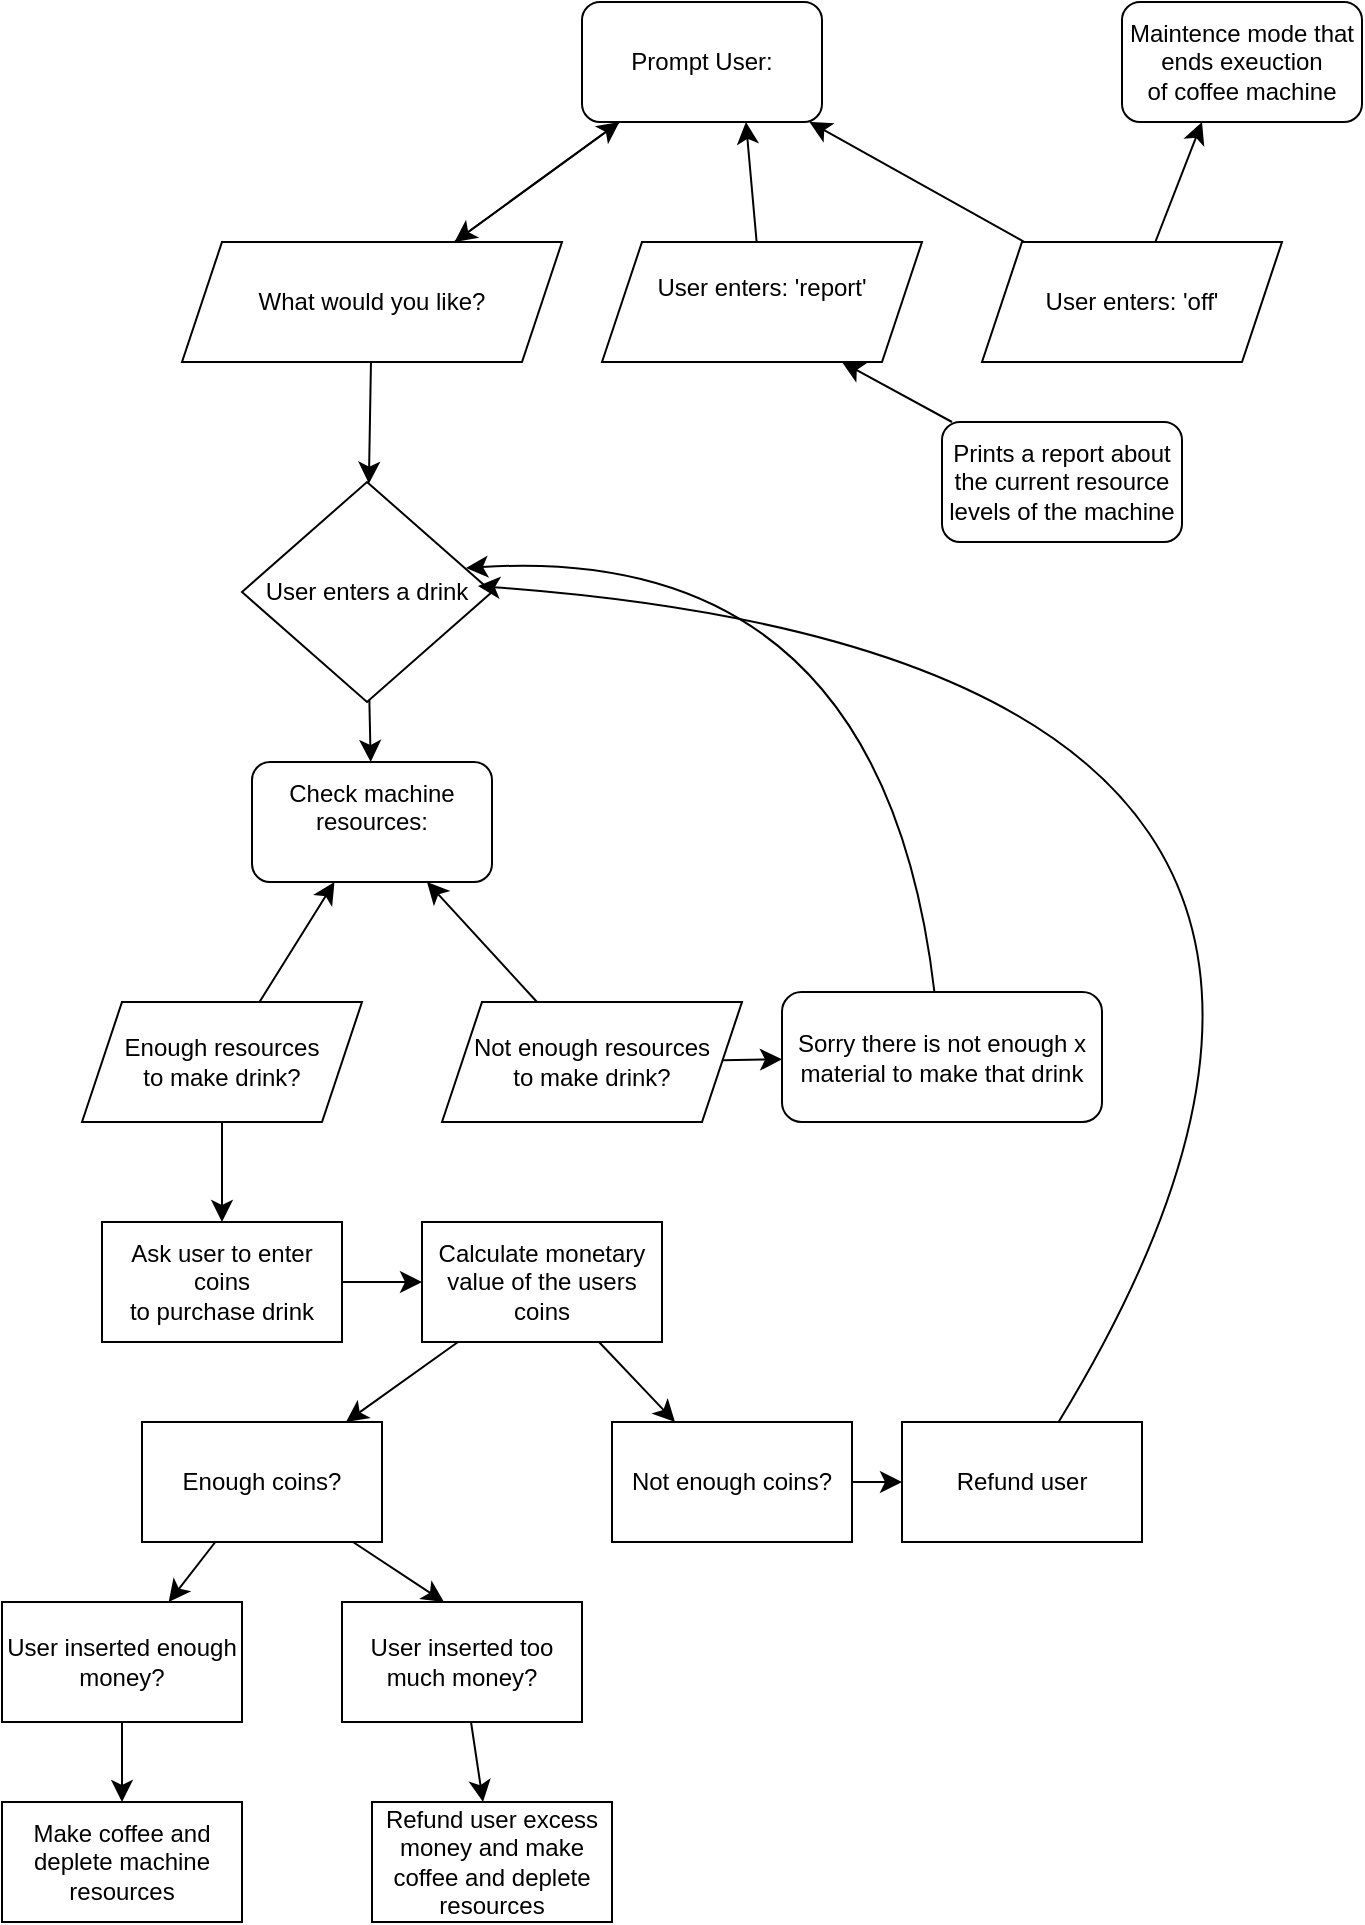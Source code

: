 <mxfile version="27.0.1">
  <diagram name="Page-1" id="nGoVxr1ijwMCYuzCthnh">
    <mxGraphModel dx="931" dy="1273" grid="1" gridSize="10" guides="1" tooltips="1" connect="1" arrows="1" fold="1" page="1" pageScale="1" pageWidth="850" pageHeight="1100" math="0" shadow="0">
      <root>
        <mxCell id="0" />
        <mxCell id="1" parent="0" />
        <mxCell id="sNFZiSl1XPzose1U_CJ6-5" value="" style="edgeStyle=none;curved=1;rounded=0;orthogonalLoop=1;jettySize=auto;html=1;fontSize=12;startSize=8;endSize=8;" edge="1" parent="1" source="NCllpPrKkhF6VFkXS9k5-2" target="sNFZiSl1XPzose1U_CJ6-2">
          <mxGeometry relative="1" as="geometry" />
        </mxCell>
        <mxCell id="NCllpPrKkhF6VFkXS9k5-2" value="&lt;div&gt;Prompt User:&lt;/div&gt;" style="rounded=1;whiteSpace=wrap;html=1;" parent="1" vertex="1">
          <mxGeometry x="350" y="90" width="120" height="60" as="geometry" />
        </mxCell>
        <mxCell id="sNFZiSl1XPzose1U_CJ6-3" value="" style="edgeStyle=none;curved=1;rounded=0;orthogonalLoop=1;jettySize=auto;html=1;fontSize=12;startSize=8;endSize=8;" edge="1" parent="1" source="sNFZiSl1XPzose1U_CJ6-2" target="NCllpPrKkhF6VFkXS9k5-2">
          <mxGeometry relative="1" as="geometry" />
        </mxCell>
        <mxCell id="sNFZiSl1XPzose1U_CJ6-17" value="" style="edgeStyle=none;curved=1;rounded=0;orthogonalLoop=1;jettySize=auto;html=1;fontSize=12;startSize=8;endSize=8;" edge="1" parent="1" source="sNFZiSl1XPzose1U_CJ6-2" target="sNFZiSl1XPzose1U_CJ6-16">
          <mxGeometry relative="1" as="geometry" />
        </mxCell>
        <mxCell id="sNFZiSl1XPzose1U_CJ6-2" value="What would you like?" style="shape=parallelogram;perimeter=parallelogramPerimeter;whiteSpace=wrap;html=1;fixedSize=1;" vertex="1" parent="1">
          <mxGeometry x="150" y="210" width="190" height="60" as="geometry" />
        </mxCell>
        <mxCell id="sNFZiSl1XPzose1U_CJ6-7" style="edgeStyle=none;curved=1;rounded=0;orthogonalLoop=1;jettySize=auto;html=1;fontSize=12;startSize=8;endSize=8;" edge="1" parent="1" source="sNFZiSl1XPzose1U_CJ6-6" target="NCllpPrKkhF6VFkXS9k5-2">
          <mxGeometry relative="1" as="geometry" />
        </mxCell>
        <mxCell id="sNFZiSl1XPzose1U_CJ6-8" style="edgeStyle=none;curved=1;rounded=0;orthogonalLoop=1;jettySize=auto;html=1;fontSize=12;startSize=8;endSize=8;" edge="1" parent="1" source="sNFZiSl1XPzose1U_CJ6-6">
          <mxGeometry relative="1" as="geometry">
            <mxPoint x="660" y="150" as="targetPoint" />
          </mxGeometry>
        </mxCell>
        <mxCell id="sNFZiSl1XPzose1U_CJ6-6" value="User enters: &#39;off&#39;" style="shape=parallelogram;perimeter=parallelogramPerimeter;whiteSpace=wrap;html=1;fixedSize=1;" vertex="1" parent="1">
          <mxGeometry x="550" y="210" width="150" height="60" as="geometry" />
        </mxCell>
        <mxCell id="sNFZiSl1XPzose1U_CJ6-9" value="&lt;div&gt;Maintence mode that &lt;br&gt;&lt;/div&gt;&lt;div&gt;ends exeuction&lt;/div&gt;&lt;div&gt;of coffee machine&lt;/div&gt;" style="rounded=1;whiteSpace=wrap;html=1;" vertex="1" parent="1">
          <mxGeometry x="620" y="90" width="120" height="60" as="geometry" />
        </mxCell>
        <mxCell id="sNFZiSl1XPzose1U_CJ6-12" value="&lt;div&gt;User enters: &#39;report&#39;&lt;/div&gt;&lt;div&gt;&lt;br&gt;&lt;/div&gt;" style="shape=parallelogram;perimeter=parallelogramPerimeter;whiteSpace=wrap;html=1;fixedSize=1;" vertex="1" parent="1">
          <mxGeometry x="360" y="210" width="160" height="60" as="geometry" />
        </mxCell>
        <mxCell id="sNFZiSl1XPzose1U_CJ6-13" style="edgeStyle=none;curved=1;rounded=0;orthogonalLoop=1;jettySize=auto;html=1;entryX=0.683;entryY=1;entryDx=0;entryDy=0;entryPerimeter=0;fontSize=12;startSize=8;endSize=8;" edge="1" parent="1" source="sNFZiSl1XPzose1U_CJ6-12" target="NCllpPrKkhF6VFkXS9k5-2">
          <mxGeometry relative="1" as="geometry" />
        </mxCell>
        <mxCell id="sNFZiSl1XPzose1U_CJ6-15" style="edgeStyle=none;curved=1;rounded=0;orthogonalLoop=1;jettySize=auto;html=1;entryX=0.75;entryY=1;entryDx=0;entryDy=0;fontSize=12;startSize=8;endSize=8;" edge="1" parent="1" source="sNFZiSl1XPzose1U_CJ6-14" target="sNFZiSl1XPzose1U_CJ6-12">
          <mxGeometry relative="1" as="geometry" />
        </mxCell>
        <mxCell id="sNFZiSl1XPzose1U_CJ6-14" value="Prints a report about the current resource levels of the machine" style="rounded=1;whiteSpace=wrap;html=1;" vertex="1" parent="1">
          <mxGeometry x="530" y="300" width="120" height="60" as="geometry" />
        </mxCell>
        <mxCell id="sNFZiSl1XPzose1U_CJ6-20" value="" style="edgeStyle=none;curved=1;rounded=0;orthogonalLoop=1;jettySize=auto;html=1;fontSize=12;startSize=8;endSize=8;" edge="1" parent="1" source="sNFZiSl1XPzose1U_CJ6-16" target="sNFZiSl1XPzose1U_CJ6-19">
          <mxGeometry relative="1" as="geometry" />
        </mxCell>
        <mxCell id="sNFZiSl1XPzose1U_CJ6-16" value="User enters a drink" style="rhombus;whiteSpace=wrap;html=1;" vertex="1" parent="1">
          <mxGeometry x="180" y="330" width="125" height="110" as="geometry" />
        </mxCell>
        <mxCell id="sNFZiSl1XPzose1U_CJ6-19" value="&lt;div&gt;Check machine resources:&lt;/div&gt;&lt;div&gt;&lt;br&gt;&lt;/div&gt;" style="rounded=1;whiteSpace=wrap;html=1;" vertex="1" parent="1">
          <mxGeometry x="185" y="470" width="120" height="60" as="geometry" />
        </mxCell>
        <mxCell id="sNFZiSl1XPzose1U_CJ6-23" value="" style="edgeStyle=none;curved=1;rounded=0;orthogonalLoop=1;jettySize=auto;html=1;fontSize=12;startSize=8;endSize=8;" edge="1" parent="1" source="sNFZiSl1XPzose1U_CJ6-22" target="sNFZiSl1XPzose1U_CJ6-19">
          <mxGeometry relative="1" as="geometry" />
        </mxCell>
        <mxCell id="sNFZiSl1XPzose1U_CJ6-31" value="" style="edgeStyle=none;curved=1;rounded=0;orthogonalLoop=1;jettySize=auto;html=1;fontSize=12;startSize=8;endSize=8;" edge="1" parent="1" source="sNFZiSl1XPzose1U_CJ6-22" target="sNFZiSl1XPzose1U_CJ6-30">
          <mxGeometry relative="1" as="geometry" />
        </mxCell>
        <mxCell id="sNFZiSl1XPzose1U_CJ6-22" value="&lt;div&gt;Enough resources&lt;/div&gt;&lt;div&gt;to make drink?&lt;/div&gt;" style="shape=parallelogram;perimeter=parallelogramPerimeter;whiteSpace=wrap;html=1;fixedSize=1;" vertex="1" parent="1">
          <mxGeometry x="100" y="590" width="140" height="60" as="geometry" />
        </mxCell>
        <mxCell id="sNFZiSl1XPzose1U_CJ6-25" style="edgeStyle=none;curved=1;rounded=0;orthogonalLoop=1;jettySize=auto;html=1;fontSize=12;startSize=8;endSize=8;" edge="1" parent="1" source="sNFZiSl1XPzose1U_CJ6-24" target="sNFZiSl1XPzose1U_CJ6-19">
          <mxGeometry relative="1" as="geometry" />
        </mxCell>
        <mxCell id="sNFZiSl1XPzose1U_CJ6-28" value="" style="edgeStyle=none;curved=1;rounded=0;orthogonalLoop=1;jettySize=auto;html=1;fontSize=12;startSize=8;endSize=8;" edge="1" parent="1" source="sNFZiSl1XPzose1U_CJ6-24" target="sNFZiSl1XPzose1U_CJ6-27">
          <mxGeometry relative="1" as="geometry" />
        </mxCell>
        <mxCell id="sNFZiSl1XPzose1U_CJ6-24" value="&lt;div&gt;Not enough resources&lt;/div&gt;&lt;div&gt;to make drink?&lt;/div&gt;" style="shape=parallelogram;perimeter=parallelogramPerimeter;whiteSpace=wrap;html=1;fixedSize=1;" vertex="1" parent="1">
          <mxGeometry x="280" y="590" width="150" height="60" as="geometry" />
        </mxCell>
        <mxCell id="sNFZiSl1XPzose1U_CJ6-27" value="&lt;div&gt;Sorry there is not enough x &lt;br&gt;&lt;/div&gt;&lt;div&gt;material to make that drink&lt;/div&gt;" style="rounded=1;whiteSpace=wrap;html=1;" vertex="1" parent="1">
          <mxGeometry x="450" y="585" width="160" height="65" as="geometry" />
        </mxCell>
        <mxCell id="sNFZiSl1XPzose1U_CJ6-29" style="edgeStyle=none;curved=1;rounded=0;orthogonalLoop=1;jettySize=auto;html=1;entryX=0.896;entryY=0.391;entryDx=0;entryDy=0;entryPerimeter=0;fontSize=12;startSize=8;endSize=8;" edge="1" parent="1" source="sNFZiSl1XPzose1U_CJ6-27" target="sNFZiSl1XPzose1U_CJ6-16">
          <mxGeometry relative="1" as="geometry">
            <Array as="points">
              <mxPoint x="500" y="360" />
            </Array>
          </mxGeometry>
        </mxCell>
        <mxCell id="sNFZiSl1XPzose1U_CJ6-33" value="" style="edgeStyle=none;curved=1;rounded=0;orthogonalLoop=1;jettySize=auto;html=1;fontSize=12;startSize=8;endSize=8;" edge="1" parent="1" source="sNFZiSl1XPzose1U_CJ6-30" target="sNFZiSl1XPzose1U_CJ6-32">
          <mxGeometry relative="1" as="geometry" />
        </mxCell>
        <mxCell id="sNFZiSl1XPzose1U_CJ6-30" value="&lt;div&gt;Ask user to enter coins&lt;/div&gt;&lt;div&gt;to purchase drink&lt;/div&gt;" style="whiteSpace=wrap;html=1;" vertex="1" parent="1">
          <mxGeometry x="110" y="700" width="120" height="60" as="geometry" />
        </mxCell>
        <mxCell id="sNFZiSl1XPzose1U_CJ6-35" value="" style="edgeStyle=none;curved=1;rounded=0;orthogonalLoop=1;jettySize=auto;html=1;fontSize=12;startSize=8;endSize=8;" edge="1" parent="1" source="sNFZiSl1XPzose1U_CJ6-32" target="sNFZiSl1XPzose1U_CJ6-34">
          <mxGeometry relative="1" as="geometry" />
        </mxCell>
        <mxCell id="sNFZiSl1XPzose1U_CJ6-37" value="" style="edgeStyle=none;curved=1;rounded=0;orthogonalLoop=1;jettySize=auto;html=1;fontSize=12;startSize=8;endSize=8;" edge="1" parent="1" source="sNFZiSl1XPzose1U_CJ6-32" target="sNFZiSl1XPzose1U_CJ6-36">
          <mxGeometry relative="1" as="geometry" />
        </mxCell>
        <mxCell id="sNFZiSl1XPzose1U_CJ6-32" value="Calculate monetary value of the users coins" style="whiteSpace=wrap;html=1;" vertex="1" parent="1">
          <mxGeometry x="270" y="700" width="120" height="60" as="geometry" />
        </mxCell>
        <mxCell id="sNFZiSl1XPzose1U_CJ6-43" value="" style="edgeStyle=none;curved=1;rounded=0;orthogonalLoop=1;jettySize=auto;html=1;fontSize=12;startSize=8;endSize=8;" edge="1" parent="1" source="sNFZiSl1XPzose1U_CJ6-34" target="sNFZiSl1XPzose1U_CJ6-42">
          <mxGeometry relative="1" as="geometry" />
        </mxCell>
        <mxCell id="sNFZiSl1XPzose1U_CJ6-34" value="Enough coins?" style="whiteSpace=wrap;html=1;" vertex="1" parent="1">
          <mxGeometry x="130" y="800" width="120" height="60" as="geometry" />
        </mxCell>
        <mxCell id="sNFZiSl1XPzose1U_CJ6-39" value="" style="edgeStyle=none;curved=1;rounded=0;orthogonalLoop=1;jettySize=auto;html=1;fontSize=12;startSize=8;endSize=8;" edge="1" parent="1" source="sNFZiSl1XPzose1U_CJ6-36" target="sNFZiSl1XPzose1U_CJ6-38">
          <mxGeometry relative="1" as="geometry" />
        </mxCell>
        <mxCell id="sNFZiSl1XPzose1U_CJ6-36" value="Not enough coins?" style="whiteSpace=wrap;html=1;" vertex="1" parent="1">
          <mxGeometry x="365" y="800" width="120" height="60" as="geometry" />
        </mxCell>
        <mxCell id="sNFZiSl1XPzose1U_CJ6-38" value="Refund user" style="whiteSpace=wrap;html=1;" vertex="1" parent="1">
          <mxGeometry x="510" y="800" width="120" height="60" as="geometry" />
        </mxCell>
        <mxCell id="sNFZiSl1XPzose1U_CJ6-40" style="edgeStyle=none;curved=1;rounded=0;orthogonalLoop=1;jettySize=auto;html=1;entryX=0.944;entryY=0.473;entryDx=0;entryDy=0;entryPerimeter=0;fontSize=12;startSize=8;endSize=8;" edge="1" parent="1" source="sNFZiSl1XPzose1U_CJ6-38" target="sNFZiSl1XPzose1U_CJ6-16">
          <mxGeometry relative="1" as="geometry">
            <Array as="points">
              <mxPoint x="820" y="420" />
            </Array>
          </mxGeometry>
        </mxCell>
        <mxCell id="sNFZiSl1XPzose1U_CJ6-48" value="" style="edgeStyle=none;curved=1;rounded=0;orthogonalLoop=1;jettySize=auto;html=1;fontSize=12;startSize=8;endSize=8;" edge="1" parent="1" source="sNFZiSl1XPzose1U_CJ6-42" target="sNFZiSl1XPzose1U_CJ6-47">
          <mxGeometry relative="1" as="geometry" />
        </mxCell>
        <mxCell id="sNFZiSl1XPzose1U_CJ6-42" value="User inserted enough money?" style="whiteSpace=wrap;html=1;" vertex="1" parent="1">
          <mxGeometry x="60" y="890" width="120" height="60" as="geometry" />
        </mxCell>
        <mxCell id="sNFZiSl1XPzose1U_CJ6-50" value="" style="edgeStyle=none;curved=1;rounded=0;orthogonalLoop=1;jettySize=auto;html=1;fontSize=12;startSize=8;endSize=8;" edge="1" parent="1" source="sNFZiSl1XPzose1U_CJ6-44" target="sNFZiSl1XPzose1U_CJ6-49">
          <mxGeometry relative="1" as="geometry" />
        </mxCell>
        <mxCell id="sNFZiSl1XPzose1U_CJ6-44" value="&lt;div&gt;User inserted too much money?&lt;/div&gt;" style="whiteSpace=wrap;html=1;" vertex="1" parent="1">
          <mxGeometry x="230" y="890" width="120" height="60" as="geometry" />
        </mxCell>
        <mxCell id="sNFZiSl1XPzose1U_CJ6-46" style="edgeStyle=none;curved=1;rounded=0;orthogonalLoop=1;jettySize=auto;html=1;entryX=0.425;entryY=0;entryDx=0;entryDy=0;entryPerimeter=0;fontSize=12;startSize=8;endSize=8;" edge="1" parent="1" source="sNFZiSl1XPzose1U_CJ6-34" target="sNFZiSl1XPzose1U_CJ6-44">
          <mxGeometry relative="1" as="geometry" />
        </mxCell>
        <mxCell id="sNFZiSl1XPzose1U_CJ6-47" value="&lt;div&gt;Make coffee and deplete machine resources&lt;/div&gt;" style="whiteSpace=wrap;html=1;" vertex="1" parent="1">
          <mxGeometry x="60" y="990" width="120" height="60" as="geometry" />
        </mxCell>
        <mxCell id="sNFZiSl1XPzose1U_CJ6-49" value="Refund user excess money and make coffee and deplete resources" style="whiteSpace=wrap;html=1;" vertex="1" parent="1">
          <mxGeometry x="245" y="990" width="120" height="60" as="geometry" />
        </mxCell>
      </root>
    </mxGraphModel>
  </diagram>
</mxfile>

